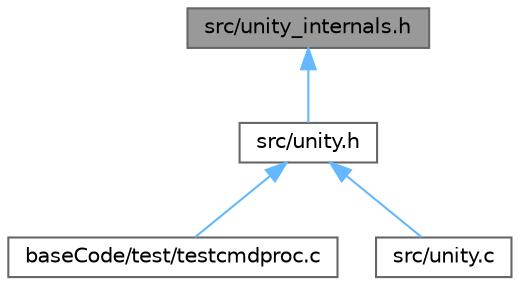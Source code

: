 digraph "src/unity_internals.h"
{
 // LATEX_PDF_SIZE
  bgcolor="transparent";
  edge [fontname=Helvetica,fontsize=10,labelfontname=Helvetica,labelfontsize=10];
  node [fontname=Helvetica,fontsize=10,shape=box,height=0.2,width=0.4];
  Node1 [label="src/unity_internals.h",height=0.2,width=0.4,color="gray40", fillcolor="grey60", style="filled", fontcolor="black",tooltip=" "];
  Node1 -> Node2 [dir="back",color="steelblue1",style="solid"];
  Node2 [label="src/unity.h",height=0.2,width=0.4,color="grey40", fillcolor="white", style="filled",URL="$unity_8h.html",tooltip=" "];
  Node2 -> Node3 [dir="back",color="steelblue1",style="solid"];
  Node3 [label="baseCode/test/testcmdproc.c",height=0.2,width=0.4,color="grey40", fillcolor="white", style="filled",URL="$testcmdproc_8c.html",tooltip="Testing module using Unity for cmdproc."];
  Node2 -> Node4 [dir="back",color="steelblue1",style="solid"];
  Node4 [label="src/unity.c",height=0.2,width=0.4,color="grey40", fillcolor="white", style="filled",URL="$unity_8c.html",tooltip=" "];
}
